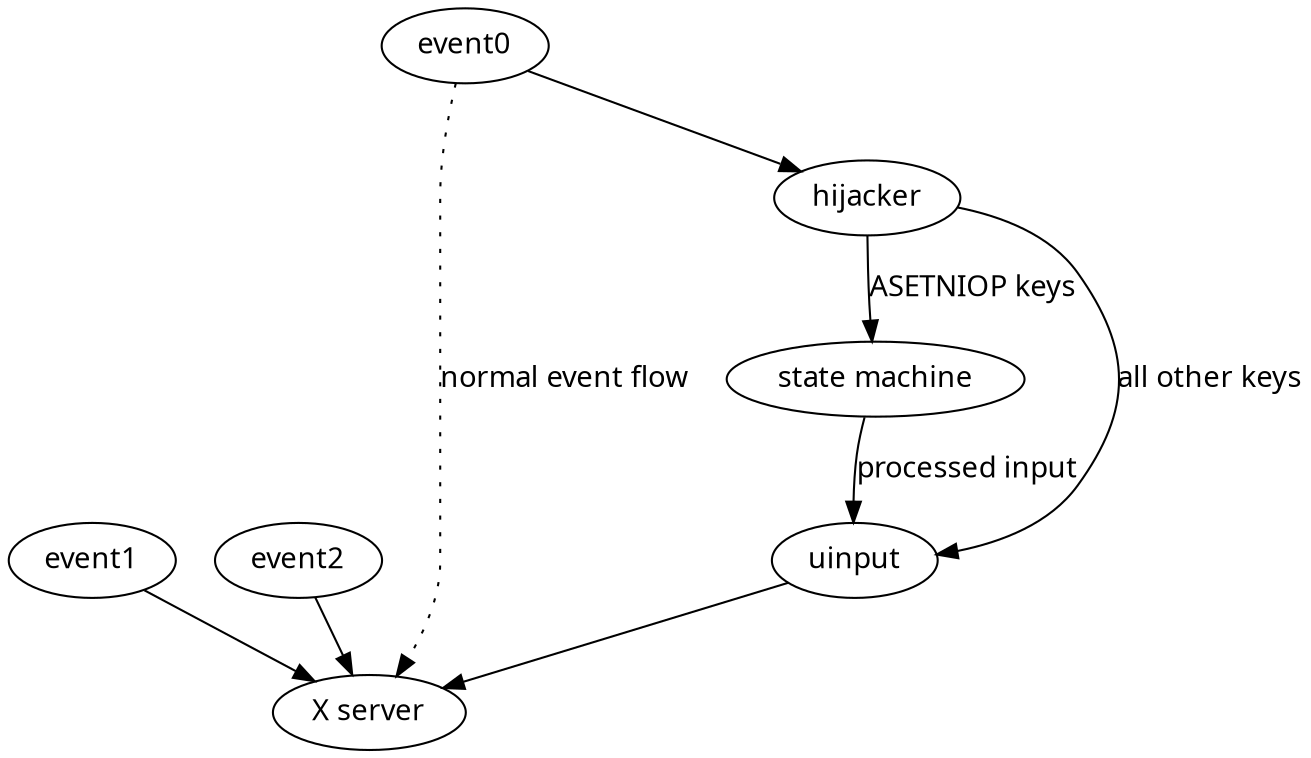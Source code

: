 digraph H{
	node [fontname=sans]
	edge [fontname=sans]

	event1 -> "X server"
	event2 -> "X server"
	event0 -> "X server" [style=dotted; label="normal event flow"]

	event0 -> hijacker
	hijacker -> "state machine" [label="ASETNIOP keys"]
	hijacker -> uinput [label="all other keys"]
	"state machine" -> uinput [label="processed input"]
	uinput  -> "X server"	
}
